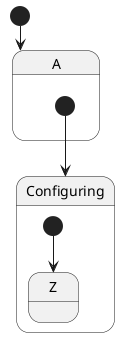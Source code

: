 {
  "sha1": "k4k3sm2ktxflt2mhds9z574qsgcqa14",
  "insertion": {
    "when": "2024-06-03T18:59:32.607Z",
    "user": "plantuml@gmail.com"
  }
}
@startuml
set separator none

[*] --> A

state Configuring {
  [*] --> Z
}

state A {
  [*] --> Configuring
end state


@enduml
